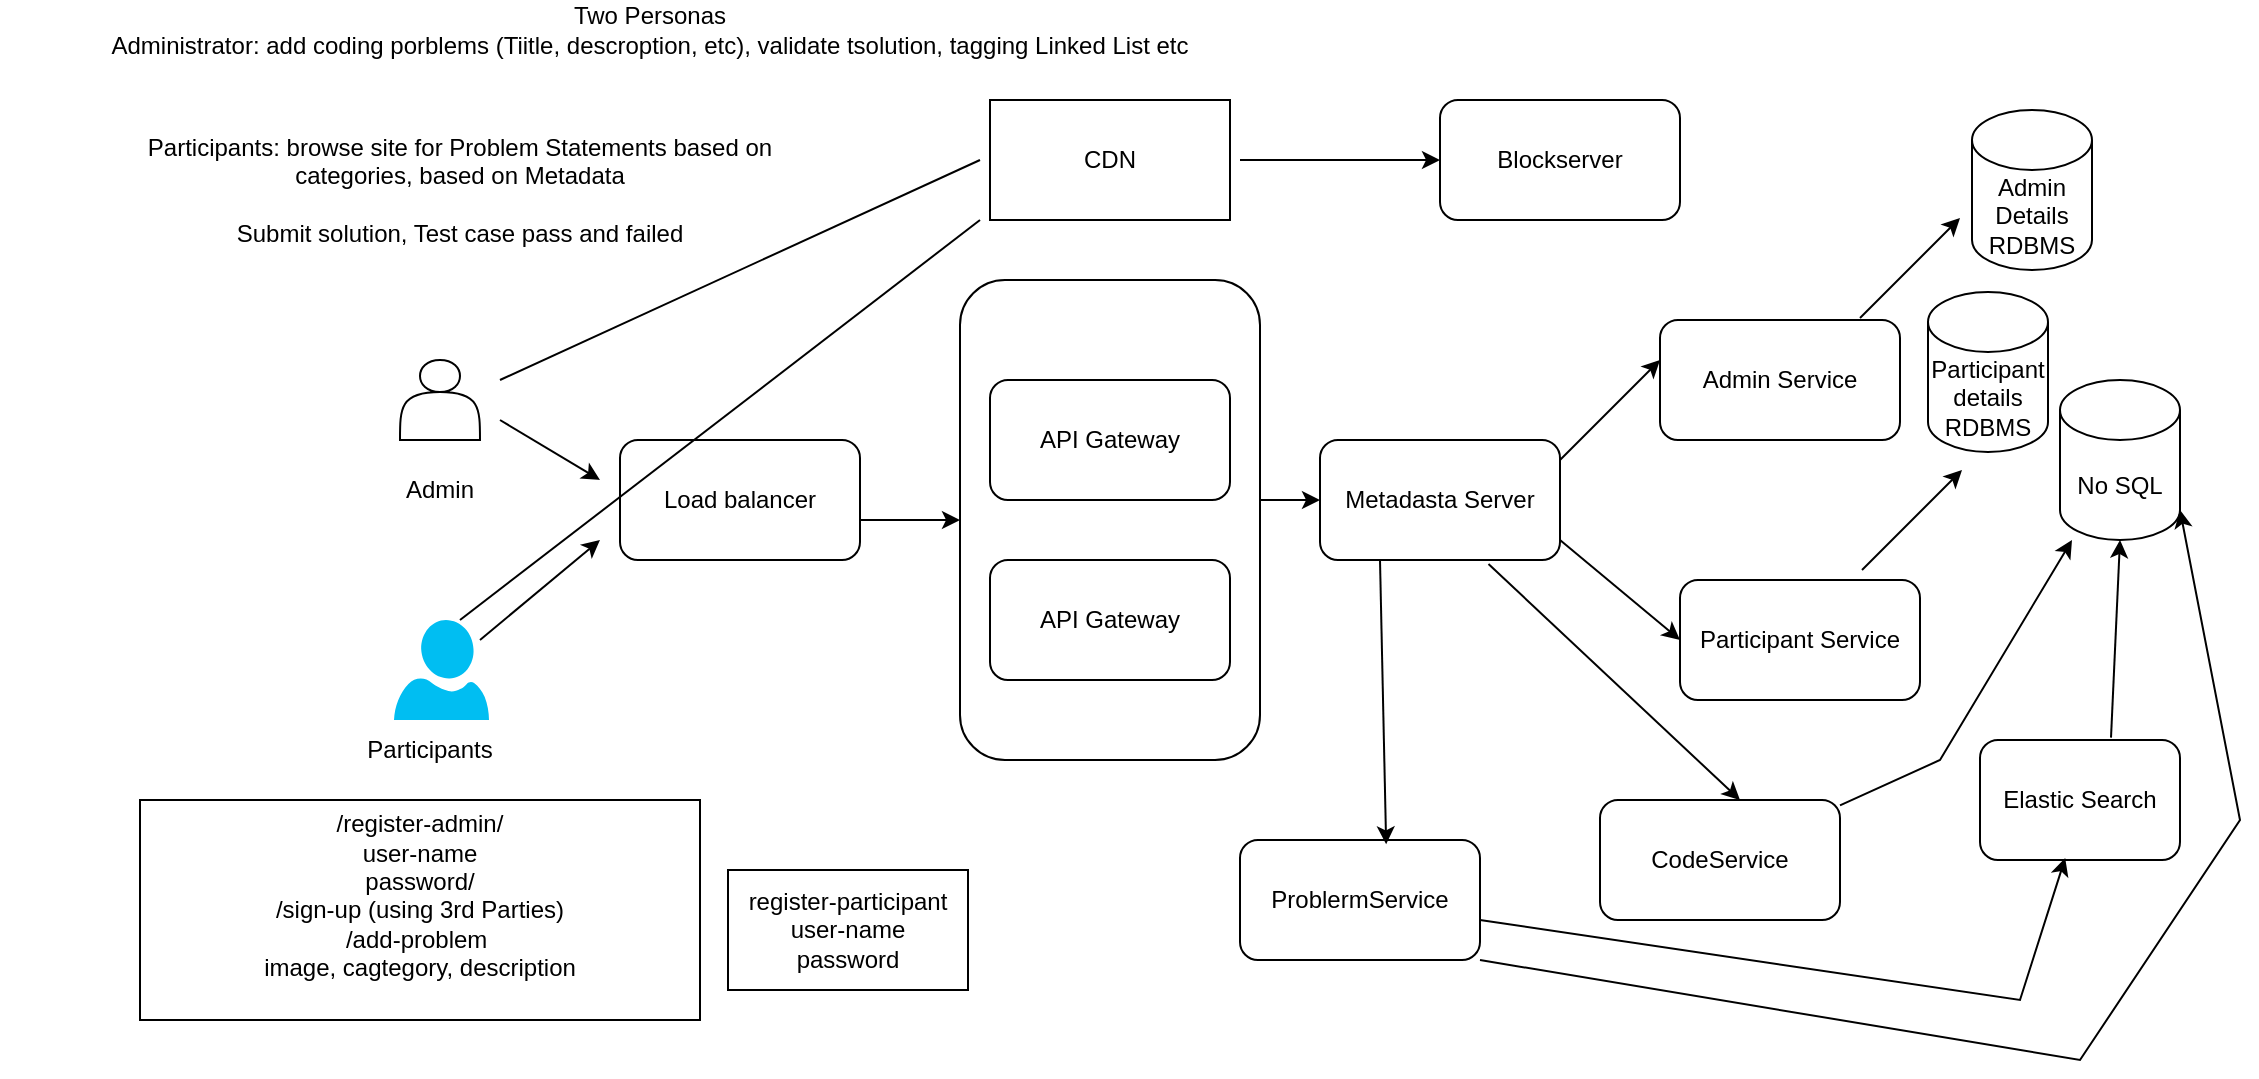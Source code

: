 <mxfile version="24.2.1" type="github">
  <diagram name="Page-1" id="YQLtTtxiaSaRVIVGIUAn">
    <mxGraphModel dx="1932" dy="585" grid="0" gridSize="10" guides="1" tooltips="1" connect="1" arrows="1" fold="1" page="1" pageScale="1" pageWidth="827" pageHeight="1169" math="0" shadow="0">
      <root>
        <mxCell id="0" />
        <mxCell id="1" parent="0" />
        <mxCell id="BDp3TN-3BzGNStI82ws3-12" value="" style="rounded=1;whiteSpace=wrap;html=1;" vertex="1" parent="1">
          <mxGeometry x="410" y="230" width="150" height="240" as="geometry" />
        </mxCell>
        <mxCell id="BDp3TN-3BzGNStI82ws3-1" value="Two Personas&lt;div&gt;Administrator: add coding porblems (Tiitle, descroption, etc), validate tsolution, tagging Linked List etc&lt;/div&gt;" style="text;html=1;align=center;verticalAlign=middle;whiteSpace=wrap;rounded=0;" vertex="1" parent="1">
          <mxGeometry x="-70" y="90" width="650" height="30" as="geometry" />
        </mxCell>
        <mxCell id="BDp3TN-3BzGNStI82ws3-2" value="Participants: browse site for Problem Statements based on categories, based on Metadata&lt;div&gt;&lt;br&gt;&lt;/div&gt;&lt;div&gt;Submit solution, Test case pass and failed&lt;/div&gt;" style="text;html=1;align=center;verticalAlign=middle;whiteSpace=wrap;rounded=0;" vertex="1" parent="1">
          <mxGeometry x="-10" y="170" width="340" height="30" as="geometry" />
        </mxCell>
        <mxCell id="BDp3TN-3BzGNStI82ws3-4" value="" style="shape=actor;whiteSpace=wrap;html=1;" vertex="1" parent="1">
          <mxGeometry x="130" y="270" width="40" height="40" as="geometry" />
        </mxCell>
        <mxCell id="BDp3TN-3BzGNStI82ws3-5" value="Admin" style="text;html=1;align=center;verticalAlign=middle;whiteSpace=wrap;rounded=0;" vertex="1" parent="1">
          <mxGeometry x="120" y="320" width="60" height="30" as="geometry" />
        </mxCell>
        <mxCell id="BDp3TN-3BzGNStI82ws3-6" value="" style="verticalLabelPosition=bottom;html=1;verticalAlign=top;align=center;strokeColor=none;fillColor=#00BEF2;shape=mxgraph.azure.user;" vertex="1" parent="1">
          <mxGeometry x="127" y="400" width="47.5" height="50" as="geometry" />
        </mxCell>
        <mxCell id="BDp3TN-3BzGNStI82ws3-7" value="Participants" style="text;html=1;align=center;verticalAlign=middle;whiteSpace=wrap;rounded=0;" vertex="1" parent="1">
          <mxGeometry x="115" y="450" width="60" height="30" as="geometry" />
        </mxCell>
        <mxCell id="BDp3TN-3BzGNStI82ws3-8" value="Load balancer" style="rounded=1;whiteSpace=wrap;html=1;" vertex="1" parent="1">
          <mxGeometry x="240" y="310" width="120" height="60" as="geometry" />
        </mxCell>
        <mxCell id="BDp3TN-3BzGNStI82ws3-9" value="API Gateway" style="rounded=1;whiteSpace=wrap;html=1;" vertex="1" parent="1">
          <mxGeometry x="425" y="280" width="120" height="60" as="geometry" />
        </mxCell>
        <mxCell id="BDp3TN-3BzGNStI82ws3-10" value="API Gateway" style="rounded=1;whiteSpace=wrap;html=1;" vertex="1" parent="1">
          <mxGeometry x="425" y="370" width="120" height="60" as="geometry" />
        </mxCell>
        <mxCell id="BDp3TN-3BzGNStI82ws3-11" value="Metadasta Server" style="rounded=1;whiteSpace=wrap;html=1;" vertex="1" parent="1">
          <mxGeometry x="590" y="310" width="120" height="60" as="geometry" />
        </mxCell>
        <mxCell id="BDp3TN-3BzGNStI82ws3-13" value="Admin Service" style="rounded=1;whiteSpace=wrap;html=1;" vertex="1" parent="1">
          <mxGeometry x="760" y="250" width="120" height="60" as="geometry" />
        </mxCell>
        <mxCell id="BDp3TN-3BzGNStI82ws3-14" value="Participant Service" style="rounded=1;whiteSpace=wrap;html=1;" vertex="1" parent="1">
          <mxGeometry x="770" y="380" width="120" height="60" as="geometry" />
        </mxCell>
        <mxCell id="BDp3TN-3BzGNStI82ws3-15" value="" style="endArrow=classic;html=1;rounded=0;entryX=0;entryY=0.5;entryDx=0;entryDy=0;" edge="1" parent="1" target="BDp3TN-3BzGNStI82ws3-12">
          <mxGeometry width="50" height="50" relative="1" as="geometry">
            <mxPoint x="360" y="350" as="sourcePoint" />
            <mxPoint x="410" y="300" as="targetPoint" />
          </mxGeometry>
        </mxCell>
        <mxCell id="BDp3TN-3BzGNStI82ws3-16" value="" style="endArrow=classic;html=1;rounded=0;entryX=0;entryY=0.5;entryDx=0;entryDy=0;" edge="1" parent="1" target="BDp3TN-3BzGNStI82ws3-11">
          <mxGeometry width="50" height="50" relative="1" as="geometry">
            <mxPoint x="560" y="340" as="sourcePoint" />
            <mxPoint x="610" y="290" as="targetPoint" />
          </mxGeometry>
        </mxCell>
        <mxCell id="BDp3TN-3BzGNStI82ws3-17" value="" style="endArrow=classic;html=1;rounded=0;" edge="1" parent="1">
          <mxGeometry width="50" height="50" relative="1" as="geometry">
            <mxPoint x="710" y="320" as="sourcePoint" />
            <mxPoint x="760" y="270" as="targetPoint" />
          </mxGeometry>
        </mxCell>
        <mxCell id="BDp3TN-3BzGNStI82ws3-18" value="" style="endArrow=classic;html=1;rounded=0;entryX=0;entryY=0.5;entryDx=0;entryDy=0;" edge="1" parent="1" target="BDp3TN-3BzGNStI82ws3-14">
          <mxGeometry width="50" height="50" relative="1" as="geometry">
            <mxPoint x="710" y="360" as="sourcePoint" />
            <mxPoint x="760" y="310" as="targetPoint" />
          </mxGeometry>
        </mxCell>
        <mxCell id="BDp3TN-3BzGNStI82ws3-19" value="No SQL" style="shape=cylinder3;whiteSpace=wrap;html=1;boundedLbl=1;backgroundOutline=1;size=15;" vertex="1" parent="1">
          <mxGeometry x="960" y="280" width="60" height="80" as="geometry" />
        </mxCell>
        <mxCell id="BDp3TN-3BzGNStI82ws3-21" value="Elastic Search" style="rounded=1;whiteSpace=wrap;html=1;" vertex="1" parent="1">
          <mxGeometry x="920" y="460" width="100" height="60" as="geometry" />
        </mxCell>
        <mxCell id="BDp3TN-3BzGNStI82ws3-23" value="" style="endArrow=classic;html=1;rounded=0;entryX=0.5;entryY=1;entryDx=0;entryDy=0;entryPerimeter=0;exitX=0.655;exitY=-0.02;exitDx=0;exitDy=0;exitPerimeter=0;" edge="1" parent="1" source="BDp3TN-3BzGNStI82ws3-21" target="BDp3TN-3BzGNStI82ws3-19">
          <mxGeometry width="50" height="50" relative="1" as="geometry">
            <mxPoint x="960" y="480" as="sourcePoint" />
            <mxPoint x="1010" y="430" as="targetPoint" />
          </mxGeometry>
        </mxCell>
        <mxCell id="BDp3TN-3BzGNStI82ws3-24" value="CodeService" style="rounded=1;whiteSpace=wrap;html=1;" vertex="1" parent="1">
          <mxGeometry x="730" y="490" width="120" height="60" as="geometry" />
        </mxCell>
        <mxCell id="BDp3TN-3BzGNStI82ws3-25" value="" style="endArrow=classic;html=1;rounded=0;exitX=0.702;exitY=1.033;exitDx=0;exitDy=0;exitPerimeter=0;" edge="1" parent="1" source="BDp3TN-3BzGNStI82ws3-11">
          <mxGeometry width="50" height="50" relative="1" as="geometry">
            <mxPoint x="800" y="440" as="sourcePoint" />
            <mxPoint x="800" y="490" as="targetPoint" />
          </mxGeometry>
        </mxCell>
        <mxCell id="BDp3TN-3BzGNStI82ws3-26" value="" style="endArrow=classic;html=1;rounded=0;" edge="1" parent="1" source="BDp3TN-3BzGNStI82ws3-24" target="BDp3TN-3BzGNStI82ws3-19">
          <mxGeometry width="50" height="50" relative="1" as="geometry">
            <mxPoint x="840" y="620" as="sourcePoint" />
            <mxPoint x="1260" y="650" as="targetPoint" />
            <Array as="points">
              <mxPoint x="900" y="470" />
            </Array>
          </mxGeometry>
        </mxCell>
        <mxCell id="BDp3TN-3BzGNStI82ws3-27" value="" style="endArrow=classic;html=1;rounded=0;" edge="1" parent="1">
          <mxGeometry width="50" height="50" relative="1" as="geometry">
            <mxPoint x="180" y="300" as="sourcePoint" />
            <mxPoint x="230" y="330" as="targetPoint" />
          </mxGeometry>
        </mxCell>
        <mxCell id="BDp3TN-3BzGNStI82ws3-28" value="" style="endArrow=classic;html=1;rounded=0;" edge="1" parent="1">
          <mxGeometry width="50" height="50" relative="1" as="geometry">
            <mxPoint x="170" y="410" as="sourcePoint" />
            <mxPoint x="230" y="360" as="targetPoint" />
          </mxGeometry>
        </mxCell>
        <mxCell id="BDp3TN-3BzGNStI82ws3-29" value="CDN" style="rounded=0;whiteSpace=wrap;html=1;" vertex="1" parent="1">
          <mxGeometry x="425" y="140" width="120" height="60" as="geometry" />
        </mxCell>
        <mxCell id="BDp3TN-3BzGNStI82ws3-30" value="Blockserver" style="rounded=1;whiteSpace=wrap;html=1;" vertex="1" parent="1">
          <mxGeometry x="650" y="140" width="120" height="60" as="geometry" />
        </mxCell>
        <mxCell id="BDp3TN-3BzGNStI82ws3-31" value="" style="endArrow=none;html=1;rounded=0;" edge="1" parent="1">
          <mxGeometry width="50" height="50" relative="1" as="geometry">
            <mxPoint x="180" y="280" as="sourcePoint" />
            <mxPoint x="420" y="170" as="targetPoint" />
          </mxGeometry>
        </mxCell>
        <mxCell id="BDp3TN-3BzGNStI82ws3-32" value="" style="endArrow=classic;html=1;rounded=0;entryX=0;entryY=0.5;entryDx=0;entryDy=0;" edge="1" parent="1" target="BDp3TN-3BzGNStI82ws3-30">
          <mxGeometry width="50" height="50" relative="1" as="geometry">
            <mxPoint x="550" y="170" as="sourcePoint" />
            <mxPoint x="600" y="120" as="targetPoint" />
          </mxGeometry>
        </mxCell>
        <mxCell id="BDp3TN-3BzGNStI82ws3-34" value="" style="endArrow=none;html=1;rounded=0;" edge="1" parent="1">
          <mxGeometry width="50" height="50" relative="1" as="geometry">
            <mxPoint x="160" y="400" as="sourcePoint" />
            <mxPoint x="420" y="200" as="targetPoint" />
          </mxGeometry>
        </mxCell>
        <mxCell id="BDp3TN-3BzGNStI82ws3-35" value="/register-admin/&lt;div&gt;user-name&lt;/div&gt;&lt;div&gt;password/&lt;/div&gt;&lt;div&gt;/sign-up (using 3rd Parties)&lt;/div&gt;&lt;div&gt;/add-problem&amp;nbsp;&lt;br&gt;image, cagtegory, description&lt;/div&gt;&lt;div&gt;&lt;br&gt;&lt;/div&gt;" style="rounded=0;whiteSpace=wrap;html=1;" vertex="1" parent="1">
          <mxGeometry y="490" width="280" height="110" as="geometry" />
        </mxCell>
        <mxCell id="BDp3TN-3BzGNStI82ws3-36" value="register-participant&lt;div&gt;user-name&lt;/div&gt;&lt;div&gt;password&lt;/div&gt;" style="rounded=0;whiteSpace=wrap;html=1;" vertex="1" parent="1">
          <mxGeometry x="294" y="525" width="120" height="60" as="geometry" />
        </mxCell>
        <mxCell id="BDp3TN-3BzGNStI82ws3-38" value="ProblermService" style="rounded=1;whiteSpace=wrap;html=1;" vertex="1" parent="1">
          <mxGeometry x="550" y="510" width="120" height="60" as="geometry" />
        </mxCell>
        <mxCell id="BDp3TN-3BzGNStI82ws3-39" value="" style="endArrow=classic;html=1;rounded=0;exitX=0.25;exitY=1;exitDx=0;exitDy=0;entryX=0.609;entryY=0.036;entryDx=0;entryDy=0;entryPerimeter=0;" edge="1" parent="1" source="BDp3TN-3BzGNStI82ws3-11" target="BDp3TN-3BzGNStI82ws3-38">
          <mxGeometry width="50" height="50" relative="1" as="geometry">
            <mxPoint x="610" y="500" as="sourcePoint" />
            <mxPoint x="660" y="450" as="targetPoint" />
          </mxGeometry>
        </mxCell>
        <mxCell id="BDp3TN-3BzGNStI82ws3-40" value="" style="endArrow=classic;html=1;rounded=0;entryX=0.426;entryY=0.983;entryDx=0;entryDy=0;entryPerimeter=0;" edge="1" parent="1" target="BDp3TN-3BzGNStI82ws3-21">
          <mxGeometry width="50" height="50" relative="1" as="geometry">
            <mxPoint x="670" y="550" as="sourcePoint" />
            <mxPoint x="930" y="641.28" as="targetPoint" />
            <Array as="points">
              <mxPoint x="940" y="590" />
            </Array>
          </mxGeometry>
        </mxCell>
        <mxCell id="BDp3TN-3BzGNStI82ws3-41" value="" style="endArrow=classic;html=1;rounded=0;entryX=1;entryY=1;entryDx=0;entryDy=-15;entryPerimeter=0;" edge="1" parent="1" target="BDp3TN-3BzGNStI82ws3-19">
          <mxGeometry width="50" height="50" relative="1" as="geometry">
            <mxPoint x="670" y="570" as="sourcePoint" />
            <mxPoint x="1250" y="570" as="targetPoint" />
            <Array as="points">
              <mxPoint x="970" y="620" />
              <mxPoint x="1050" y="500" />
            </Array>
          </mxGeometry>
        </mxCell>
        <mxCell id="BDp3TN-3BzGNStI82ws3-42" value="Admin Details&lt;br&gt;RDBMS" style="shape=cylinder3;whiteSpace=wrap;html=1;boundedLbl=1;backgroundOutline=1;size=15;" vertex="1" parent="1">
          <mxGeometry x="916" y="145" width="60" height="80" as="geometry" />
        </mxCell>
        <mxCell id="BDp3TN-3BzGNStI82ws3-43" value="" style="endArrow=classic;html=1;rounded=0;" edge="1" parent="1">
          <mxGeometry width="50" height="50" relative="1" as="geometry">
            <mxPoint x="860" y="249" as="sourcePoint" />
            <mxPoint x="910" y="199" as="targetPoint" />
          </mxGeometry>
        </mxCell>
        <mxCell id="BDp3TN-3BzGNStI82ws3-44" value="Participant details&lt;br&gt;RDBMS" style="shape=cylinder3;whiteSpace=wrap;html=1;boundedLbl=1;backgroundOutline=1;size=15;" vertex="1" parent="1">
          <mxGeometry x="894" y="236" width="60" height="80" as="geometry" />
        </mxCell>
        <mxCell id="BDp3TN-3BzGNStI82ws3-45" value="" style="endArrow=classic;html=1;rounded=0;" edge="1" parent="1">
          <mxGeometry width="50" height="50" relative="1" as="geometry">
            <mxPoint x="861" y="375" as="sourcePoint" />
            <mxPoint x="911" y="325" as="targetPoint" />
          </mxGeometry>
        </mxCell>
      </root>
    </mxGraphModel>
  </diagram>
</mxfile>
